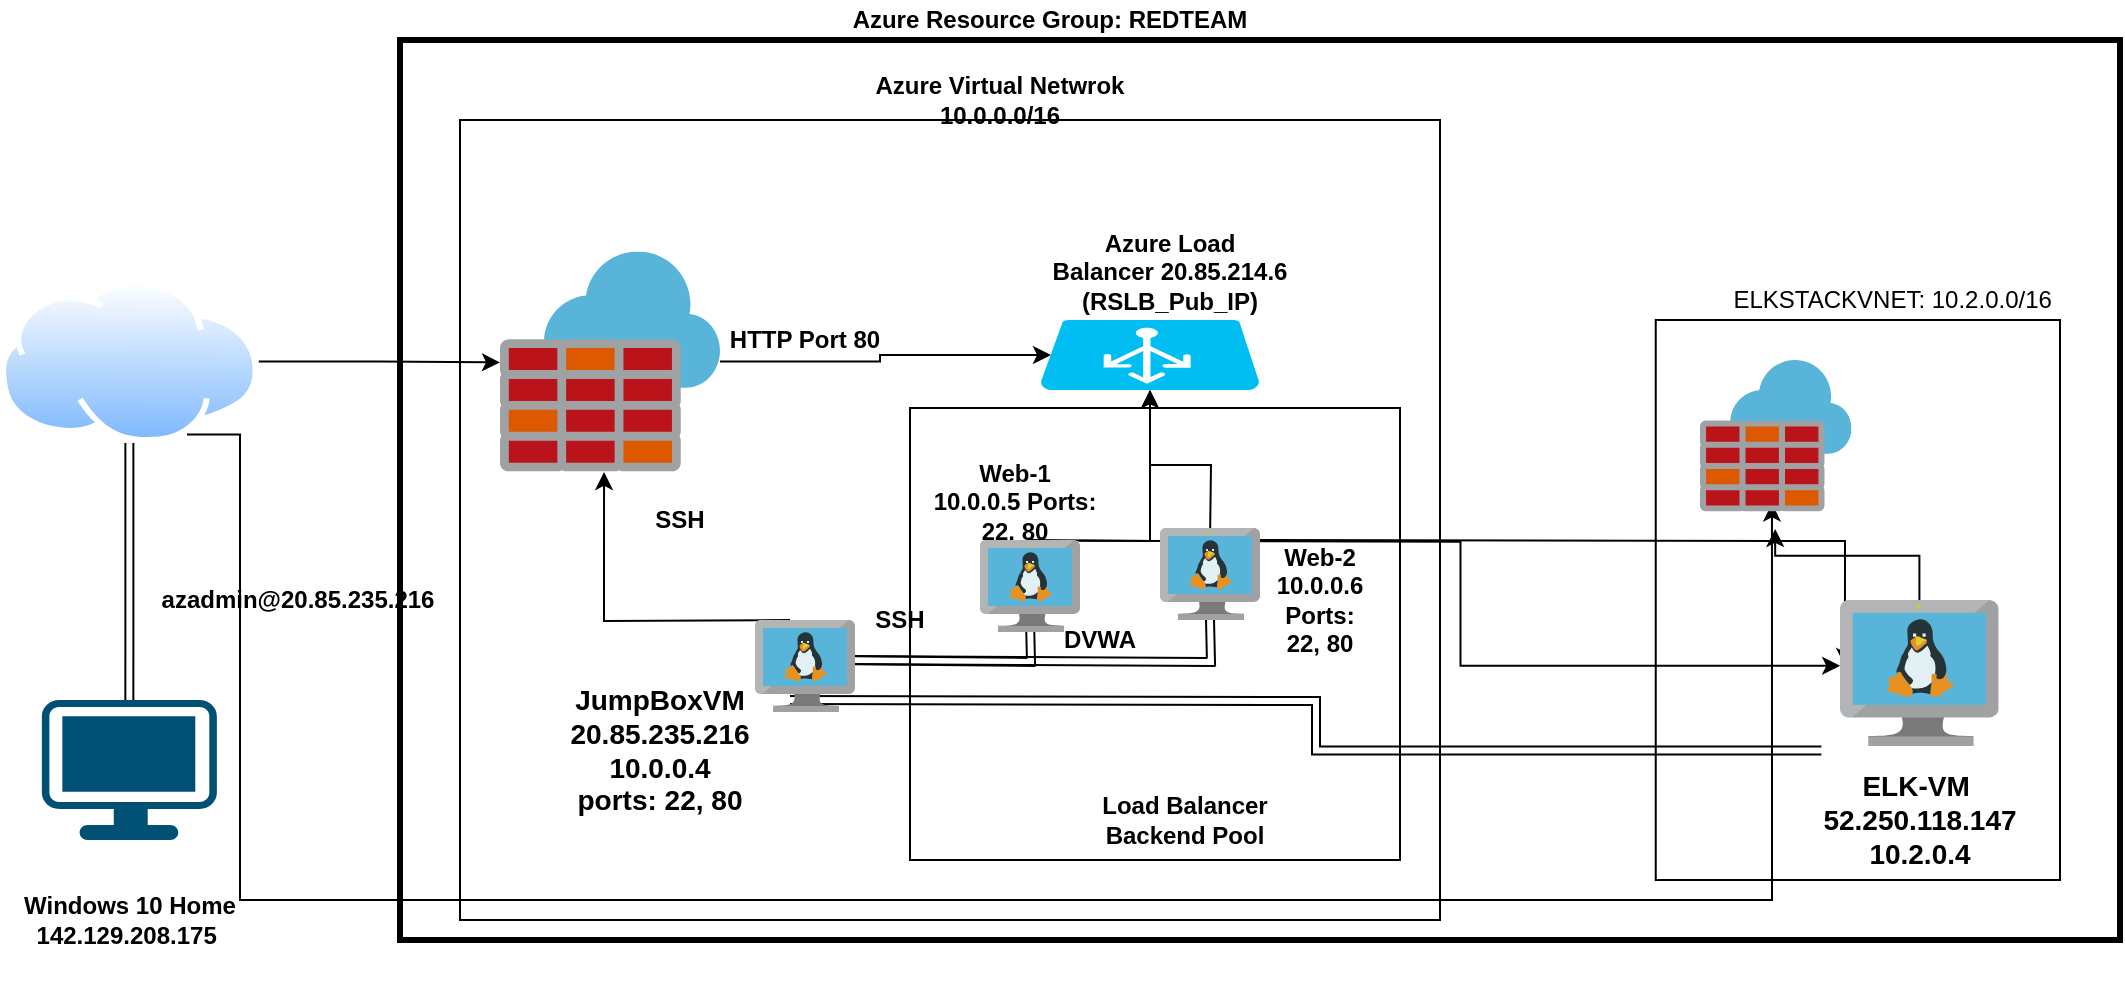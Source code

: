 <mxfile version="14.6.13" type="device"><diagram id="dUACbqGytiSqEZtdc2iD" name="Page-1"><mxGraphModel dx="1014" dy="640" grid="1" gridSize="10" guides="1" tooltips="1" connect="1" arrows="1" fold="1" page="1" pageScale="1" pageWidth="1100" pageHeight="850" math="0" shadow="0"><root><mxCell id="0"/><mxCell id="1" parent="0"/><mxCell id="QKs2tiddwyje_1yeWqpf-11" style="edgeStyle=orthogonalEdgeStyle;rounded=0;orthogonalLoop=1;jettySize=auto;html=1;exitX=1;exitY=0.5;exitDx=0;exitDy=0;entryX=0;entryY=0.504;entryDx=0;entryDy=0;entryPerimeter=0;" edge="1" parent="1" source="nEgwrwdHMMijm-53D9VE-1" target="nEgwrwdHMMijm-53D9VE-6"><mxGeometry relative="1" as="geometry"/></mxCell><mxCell id="QKs2tiddwyje_1yeWqpf-12" style="edgeStyle=orthogonalEdgeStyle;rounded=0;orthogonalLoop=1;jettySize=auto;html=1;exitX=0.75;exitY=1;exitDx=0;exitDy=0;entryX=0.475;entryY=0.947;entryDx=0;entryDy=0;entryPerimeter=0;fillColor=#0050ef;" edge="1" parent="1" source="nEgwrwdHMMijm-53D9VE-1" target="QKs2tiddwyje_1yeWqpf-1"><mxGeometry relative="1" as="geometry"><Array as="points"><mxPoint x="160" y="277"/><mxPoint x="160" y="510"/><mxPoint x="926" y="510"/></Array></mxGeometry></mxCell><mxCell id="nEgwrwdHMMijm-53D9VE-1" value="" style="aspect=fixed;perimeter=ellipsePerimeter;html=1;align=center;shadow=0;dashed=0;spacingTop=3;image;image=img/lib/active_directory/internet_cloud.svg;" parent="1" vertex="1"><mxGeometry x="40" y="200" width="129.37" height="81.5" as="geometry"/></mxCell><mxCell id="nEgwrwdHMMijm-53D9VE-4" style="edgeStyle=orthogonalEdgeStyle;shape=link;rounded=0;orthogonalLoop=1;jettySize=auto;html=1;exitX=0.5;exitY=0;exitDx=0;exitDy=0;exitPerimeter=0;entryX=0.5;entryY=1;entryDx=0;entryDy=0;" parent="1" source="nEgwrwdHMMijm-53D9VE-2" target="nEgwrwdHMMijm-53D9VE-1" edge="1"><mxGeometry relative="1" as="geometry"/></mxCell><mxCell id="nEgwrwdHMMijm-53D9VE-2" value="" style="points=[[0.03,0.03,0],[0.5,0,0],[0.97,0.03,0],[1,0.4,0],[0.97,0.745,0],[0.5,1,0],[0.03,0.745,0],[0,0.4,0]];verticalLabelPosition=bottom;html=1;verticalAlign=top;aspect=fixed;align=center;pointerEvents=1;shape=mxgraph.cisco19.workstation;fillColor=#005073;strokeColor=none;" parent="1" vertex="1"><mxGeometry x="60.93" y="410" width="87.5" height="70" as="geometry"/></mxCell><mxCell id="nEgwrwdHMMijm-53D9VE-5" value="&lt;b&gt;azadmin@&lt;/b&gt;&lt;span&gt;&lt;b&gt;20.85.235.216&lt;/b&gt;&lt;br&gt;&lt;/span&gt;" style="text;html=1;strokeColor=none;fillColor=none;align=center;verticalAlign=middle;whiteSpace=wrap;rounded=0;" parent="1" vertex="1"><mxGeometry x="169.37" y="350" width="40" height="20" as="geometry"/></mxCell><mxCell id="nEgwrwdHMMijm-53D9VE-18" style="edgeStyle=orthogonalEdgeStyle;rounded=0;orthogonalLoop=1;jettySize=auto;html=1;entryX=0.05;entryY=0.5;entryDx=0;entryDy=0;entryPerimeter=0;" parent="1" source="nEgwrwdHMMijm-53D9VE-6" target="nEgwrwdHMMijm-53D9VE-15" edge="1"><mxGeometry relative="1" as="geometry"/></mxCell><mxCell id="nEgwrwdHMMijm-53D9VE-6" value="" style="aspect=fixed;html=1;points=[];align=center;image;fontSize=12;image=img/lib/mscae/Azure_Firewall.svg;" parent="1" vertex="1"><mxGeometry x="290" y="185.75" width="110" height="110" as="geometry"/></mxCell><mxCell id="nEgwrwdHMMijm-53D9VE-10" style="edgeStyle=orthogonalEdgeStyle;shape=link;rounded=0;orthogonalLoop=1;jettySize=auto;html=1;exitX=1;exitY=0.5;exitDx=0;exitDy=0;exitPerimeter=0;entryX=0.5;entryY=1;entryDx=0;entryDy=0;entryPerimeter=0;" parent="1" edge="1"><mxGeometry relative="1" as="geometry"><mxPoint x="460.0" y="390" as="sourcePoint"/><mxPoint x="555.0" y="370" as="targetPoint"/></mxGeometry></mxCell><mxCell id="nEgwrwdHMMijm-53D9VE-11" style="edgeStyle=orthogonalEdgeStyle;shape=link;rounded=0;orthogonalLoop=1;jettySize=auto;html=1;exitX=1;exitY=0.5;exitDx=0;exitDy=0;exitPerimeter=0;entryX=0.5;entryY=1;entryDx=0;entryDy=0;entryPerimeter=0;" parent="1" edge="1"><mxGeometry relative="1" as="geometry"><mxPoint x="460.0" y="390" as="sourcePoint"/><mxPoint x="645.0" y="370" as="targetPoint"/></mxGeometry></mxCell><mxCell id="nEgwrwdHMMijm-53D9VE-16" style="edgeStyle=orthogonalEdgeStyle;rounded=0;orthogonalLoop=1;jettySize=auto;html=1;exitX=0.5;exitY=0;exitDx=0;exitDy=0;exitPerimeter=0;entryX=0.473;entryY=1.002;entryDx=0;entryDy=0;entryPerimeter=0;" parent="1" target="nEgwrwdHMMijm-53D9VE-6" edge="1"><mxGeometry relative="1" as="geometry"><mxPoint x="435.0" y="370" as="sourcePoint"/></mxGeometry></mxCell><mxCell id="QKs2tiddwyje_1yeWqpf-9" style="edgeStyle=orthogonalEdgeStyle;shape=link;rounded=0;orthogonalLoop=1;jettySize=auto;html=1;exitX=0.5;exitY=1;exitDx=0;exitDy=0;exitPerimeter=0;entryX=-0.117;entryY=1.031;entryDx=0;entryDy=0;entryPerimeter=0;" edge="1" parent="1" target="QKs2tiddwyje_1yeWqpf-2"><mxGeometry relative="1" as="geometry"><mxPoint x="435.0" y="410" as="sourcePoint"/></mxGeometry></mxCell><mxCell id="nEgwrwdHMMijm-53D9VE-24" style="edgeStyle=orthogonalEdgeStyle;rounded=0;orthogonalLoop=1;jettySize=auto;html=1;exitX=0.5;exitY=0;exitDx=0;exitDy=0;exitPerimeter=0;entryX=0.5;entryY=1;entryDx=0;entryDy=0;entryPerimeter=0;" parent="1" target="nEgwrwdHMMijm-53D9VE-15" edge="1"><mxGeometry relative="1" as="geometry"><mxPoint x="555.0" y="330" as="sourcePoint"/></mxGeometry></mxCell><mxCell id="QKs2tiddwyje_1yeWqpf-7" style="edgeStyle=orthogonalEdgeStyle;rounded=0;orthogonalLoop=1;jettySize=auto;html=1;exitX=0.99;exitY=0.01;exitDx=0;exitDy=0;exitPerimeter=0;entryX=0.001;entryY=0.451;entryDx=0;entryDy=0;entryPerimeter=0;" edge="1" parent="1" target="QKs2tiddwyje_1yeWqpf-2"><mxGeometry relative="1" as="geometry"><mxPoint x="579.5" y="330.4" as="sourcePoint"/></mxGeometry></mxCell><mxCell id="nEgwrwdHMMijm-53D9VE-25" style="edgeStyle=orthogonalEdgeStyle;rounded=0;orthogonalLoop=1;jettySize=auto;html=1;exitX=0.5;exitY=0;exitDx=0;exitDy=0;exitPerimeter=0;entryX=0.5;entryY=1;entryDx=0;entryDy=0;entryPerimeter=0;" parent="1" target="nEgwrwdHMMijm-53D9VE-15" edge="1"><mxGeometry relative="1" as="geometry"><mxPoint x="645.0" y="330" as="sourcePoint"/></mxGeometry></mxCell><mxCell id="QKs2tiddwyje_1yeWqpf-8" style="edgeStyle=orthogonalEdgeStyle;rounded=0;orthogonalLoop=1;jettySize=auto;html=1;exitX=0.5;exitY=0;exitDx=0;exitDy=0;exitPerimeter=0;entryX=0.031;entryY=0.451;entryDx=0;entryDy=0;entryPerimeter=0;" edge="1" parent="1" target="QKs2tiddwyje_1yeWqpf-2"><mxGeometry relative="1" as="geometry"><mxPoint x="645.0" y="330" as="sourcePoint"/></mxGeometry></mxCell><mxCell id="nEgwrwdHMMijm-53D9VE-12" value="&lt;b style=&quot;font-size: 14px&quot;&gt;&lt;font style=&quot;font-size: 14px&quot;&gt;JumpBoxVM&lt;br&gt;&lt;/font&gt;&lt;/b&gt;&lt;div class=&quot;fxc-copyablelabel-temp-element&quot; style=&quot;font-size: 14px&quot;&gt;&lt;b&gt;&lt;font style=&quot;font-size: 14px&quot;&gt;20.85.235.216&lt;/font&gt;&lt;/b&gt;&lt;/div&gt;&lt;div class=&quot;fxc-copyablelabel-temp-element&quot; style=&quot;font-size: 14px&quot;&gt;&lt;b&gt;&lt;font style=&quot;font-size: 14px&quot;&gt;10.0.0.4&lt;/font&gt;&lt;/b&gt;&lt;/div&gt;&lt;div class=&quot;fxc-copyablelabel-temp-element&quot; style=&quot;font-size: 14px&quot;&gt;&lt;b&gt;&lt;font style=&quot;font-size: 14px&quot;&gt;ports: 22, 80&lt;/font&gt;&lt;/b&gt;&lt;/div&gt;" style="text;html=1;strokeColor=none;fillColor=none;align=center;verticalAlign=middle;whiteSpace=wrap;rounded=0;" parent="1" vertex="1"><mxGeometry x="350" y="425" width="40" height="20" as="geometry"/></mxCell><mxCell id="nEgwrwdHMMijm-53D9VE-13" value="&lt;b&gt;Web-1&lt;br&gt;10.0.0.5 Ports:&lt;br&gt;22, 80&lt;br&gt;&lt;/b&gt;" style="text;html=1;strokeColor=none;fillColor=none;align=center;verticalAlign=middle;whiteSpace=wrap;rounded=0;" parent="1" vertex="1"><mxGeometry x="485" y="305.75" width="125" height="10" as="geometry"/></mxCell><mxCell id="nEgwrwdHMMijm-53D9VE-14" value="&lt;b&gt;Web-2&lt;br&gt;10.0.0.6&lt;br&gt;Ports:&lt;br&gt;22, 80&lt;br&gt;&lt;/b&gt;" style="text;html=1;strokeColor=none;fillColor=none;align=center;verticalAlign=middle;whiteSpace=wrap;rounded=0;" parent="1" vertex="1"><mxGeometry x="680" y="350" width="40" height="20" as="geometry"/></mxCell><mxCell id="nEgwrwdHMMijm-53D9VE-15" value="" style="verticalLabelPosition=bottom;html=1;verticalAlign=top;align=center;strokeColor=none;fillColor=#00BEF2;shape=mxgraph.azure.azure_load_balancer;" parent="1" vertex="1"><mxGeometry x="560" y="220" width="110" height="35" as="geometry"/></mxCell><mxCell id="nEgwrwdHMMijm-53D9VE-19" value="&lt;b&gt;HTTP Port 80&lt;/b&gt;" style="text;html=1;strokeColor=none;fillColor=none;align=center;verticalAlign=middle;whiteSpace=wrap;rounded=0;" parent="1" vertex="1"><mxGeometry x="400" y="220" width="85" height="20" as="geometry"/></mxCell><mxCell id="nEgwrwdHMMijm-53D9VE-20" value="&lt;b&gt;Load Balancer Backend Pool&lt;/b&gt;" style="text;html=1;strokeColor=none;fillColor=none;align=center;verticalAlign=middle;whiteSpace=wrap;rounded=0;" parent="1" vertex="1"><mxGeometry x="570" y="460" width="125" height="20" as="geometry"/></mxCell><mxCell id="nEgwrwdHMMijm-53D9VE-21" value="&lt;b&gt;SSH&lt;/b&gt;" style="text;html=1;strokeColor=none;fillColor=none;align=center;verticalAlign=middle;whiteSpace=wrap;rounded=0;" parent="1" vertex="1"><mxGeometry x="360" y="310" width="40" height="20" as="geometry"/></mxCell><mxCell id="nEgwrwdHMMijm-53D9VE-22" value="&lt;b&gt;DVWA&lt;/b&gt;" style="text;html=1;strokeColor=none;fillColor=none;align=center;verticalAlign=middle;whiteSpace=wrap;rounded=0;" parent="1" vertex="1"><mxGeometry x="570" y="370" width="40" height="20" as="geometry"/></mxCell><mxCell id="nEgwrwdHMMijm-53D9VE-23" value="&lt;b&gt;SSH&lt;/b&gt;" style="text;html=1;strokeColor=none;fillColor=none;align=center;verticalAlign=middle;whiteSpace=wrap;rounded=0;" parent="1" vertex="1"><mxGeometry x="470" y="360" width="40" height="20" as="geometry"/></mxCell><mxCell id="nEgwrwdHMMijm-53D9VE-26" value="&lt;b&gt;Azure Load Balancer&amp;nbsp;&lt;span&gt;20.85.214.6 (RSLB_Pub_IP)&lt;/span&gt;&lt;/b&gt;" style="text;html=1;strokeColor=none;fillColor=none;align=center;verticalAlign=middle;whiteSpace=wrap;rounded=0;" parent="1" vertex="1"><mxGeometry x="540" y="185.75" width="170" height="20" as="geometry"/></mxCell><mxCell id="nEgwrwdHMMijm-53D9VE-32" value="&lt;b&gt;Azure Virtual Netwrok&lt;br&gt;&lt;/b&gt;&lt;div class=&quot;fxc-copyablelabel-temp-element&quot;&gt;&lt;b&gt;10.0.0.0/16&lt;/b&gt;&lt;/div&gt;" style="text;html=1;strokeColor=none;fillColor=none;align=center;verticalAlign=middle;whiteSpace=wrap;rounded=0;glass=1;" parent="1" vertex="1"><mxGeometry x="460" y="100" width="160" height="20" as="geometry"/></mxCell><mxCell id="nEgwrwdHMMijm-53D9VE-34" value="&lt;b&gt;Azure Resource Group: REDTEAM&lt;/b&gt;" style="text;html=1;strokeColor=none;fillColor=none;align=center;verticalAlign=middle;whiteSpace=wrap;rounded=0;glass=1;" parent="1" vertex="1"><mxGeometry x="460" y="60" width="210" height="20" as="geometry"/></mxCell><mxCell id="QKs2tiddwyje_1yeWqpf-1" value="" style="aspect=fixed;html=1;points=[];align=center;image;fontSize=12;image=img/lib/mscae/Azure_Firewall.svg;" vertex="1" parent="1"><mxGeometry x="890" y="240" width="75.75" height="75.75" as="geometry"/></mxCell><mxCell id="QKs2tiddwyje_1yeWqpf-6" style="edgeStyle=orthogonalEdgeStyle;rounded=0;orthogonalLoop=1;jettySize=auto;html=1;entryX=0.496;entryY=1.115;entryDx=0;entryDy=0;entryPerimeter=0;" edge="1" parent="1" source="QKs2tiddwyje_1yeWqpf-2" target="QKs2tiddwyje_1yeWqpf-1"><mxGeometry relative="1" as="geometry"/></mxCell><mxCell id="QKs2tiddwyje_1yeWqpf-2" value="" style="aspect=fixed;html=1;points=[];align=center;image;fontSize=12;image=img/lib/mscae/VM_Linux.svg;" vertex="1" parent="1"><mxGeometry x="960" y="360" width="79.35" height="73" as="geometry"/></mxCell><mxCell id="QKs2tiddwyje_1yeWqpf-5" value="&lt;b style=&quot;font-size: 14px&quot;&gt;&lt;font style=&quot;font-size: 14px&quot;&gt;ELK-VM&amp;nbsp;&lt;br&gt;&lt;/font&gt;&lt;/b&gt;&lt;div class=&quot;fxc-copyablelabel-temp-element&quot; style=&quot;font-size: 14px&quot;&gt;&lt;b&gt;&lt;font style=&quot;font-size: 14px&quot;&gt;52.250.118.147&lt;/font&gt;&lt;/b&gt;&lt;/div&gt;&lt;div class=&quot;fxc-copyablelabel-temp-element&quot; style=&quot;font-size: 14px&quot;&gt;&lt;b&gt;&lt;font style=&quot;font-size: 14px&quot;&gt;10.2.0.4&lt;/font&gt;&lt;/b&gt;&lt;/div&gt;" style="text;html=1;strokeColor=none;fillColor=none;align=center;verticalAlign=middle;whiteSpace=wrap;rounded=0;" vertex="1" parent="1"><mxGeometry x="934.67" y="460" width="130" height="20" as="geometry"/></mxCell><mxCell id="QKs2tiddwyje_1yeWqpf-13" value="&lt;b&gt;Windows 10 Home&lt;br&gt;142.129.208.175&amp;nbsp;&lt;/b&gt;" style="text;html=1;strokeColor=none;fillColor=none;align=center;verticalAlign=middle;whiteSpace=wrap;rounded=0;" vertex="1" parent="1"><mxGeometry x="49.68" y="480" width="110" height="80" as="geometry"/></mxCell><mxCell id="QKs2tiddwyje_1yeWqpf-15" value="" style="aspect=fixed;html=1;points=[];align=center;image;fontSize=12;image=img/lib/mscae/VM_Linux.svg;" vertex="1" parent="1"><mxGeometry x="417.5" y="370" width="50" height="46" as="geometry"/></mxCell><mxCell id="QKs2tiddwyje_1yeWqpf-16" value="" style="aspect=fixed;html=1;points=[];align=center;image;fontSize=12;image=img/lib/mscae/VM_Linux.svg;" vertex="1" parent="1"><mxGeometry x="530" y="330" width="50" height="46" as="geometry"/></mxCell><mxCell id="QKs2tiddwyje_1yeWqpf-17" value="" style="aspect=fixed;html=1;points=[];align=center;image;fontSize=12;image=img/lib/mscae/VM_Linux.svg;" vertex="1" parent="1"><mxGeometry x="620" y="324" width="50" height="46" as="geometry"/></mxCell><mxCell id="QKs2tiddwyje_1yeWqpf-18" value="" style="rounded=0;whiteSpace=wrap;html=1;fillColor=none;" vertex="1" parent="1"><mxGeometry x="867.87" y="220" width="202.13" height="280" as="geometry"/></mxCell><mxCell id="QKs2tiddwyje_1yeWqpf-19" value="ELKSTACKVNET:&amp;nbsp;&lt;span&gt;10.2.0.0/16&lt;/span&gt;&lt;span&gt;&amp;nbsp;&lt;/span&gt;" style="text;html=1;strokeColor=none;fillColor=none;align=center;verticalAlign=middle;whiteSpace=wrap;rounded=0;" vertex="1" parent="1"><mxGeometry x="925.75" y="200" width="124.25" height="20" as="geometry"/></mxCell><mxCell id="QKs2tiddwyje_1yeWqpf-20" value="" style="rounded=0;whiteSpace=wrap;html=1;fillColor=none;" vertex="1" parent="1"><mxGeometry x="495" y="264" width="245" height="226" as="geometry"/></mxCell><mxCell id="QKs2tiddwyje_1yeWqpf-21" value="" style="rounded=0;whiteSpace=wrap;html=1;fillColor=none;" vertex="1" parent="1"><mxGeometry x="270" y="120" width="490" height="400" as="geometry"/></mxCell><mxCell id="QKs2tiddwyje_1yeWqpf-22" value="" style="rounded=0;whiteSpace=wrap;html=1;fillColor=none;strokeWidth=3;" vertex="1" parent="1"><mxGeometry x="240" y="80" width="860" height="450" as="geometry"/></mxCell></root></mxGraphModel></diagram></mxfile>